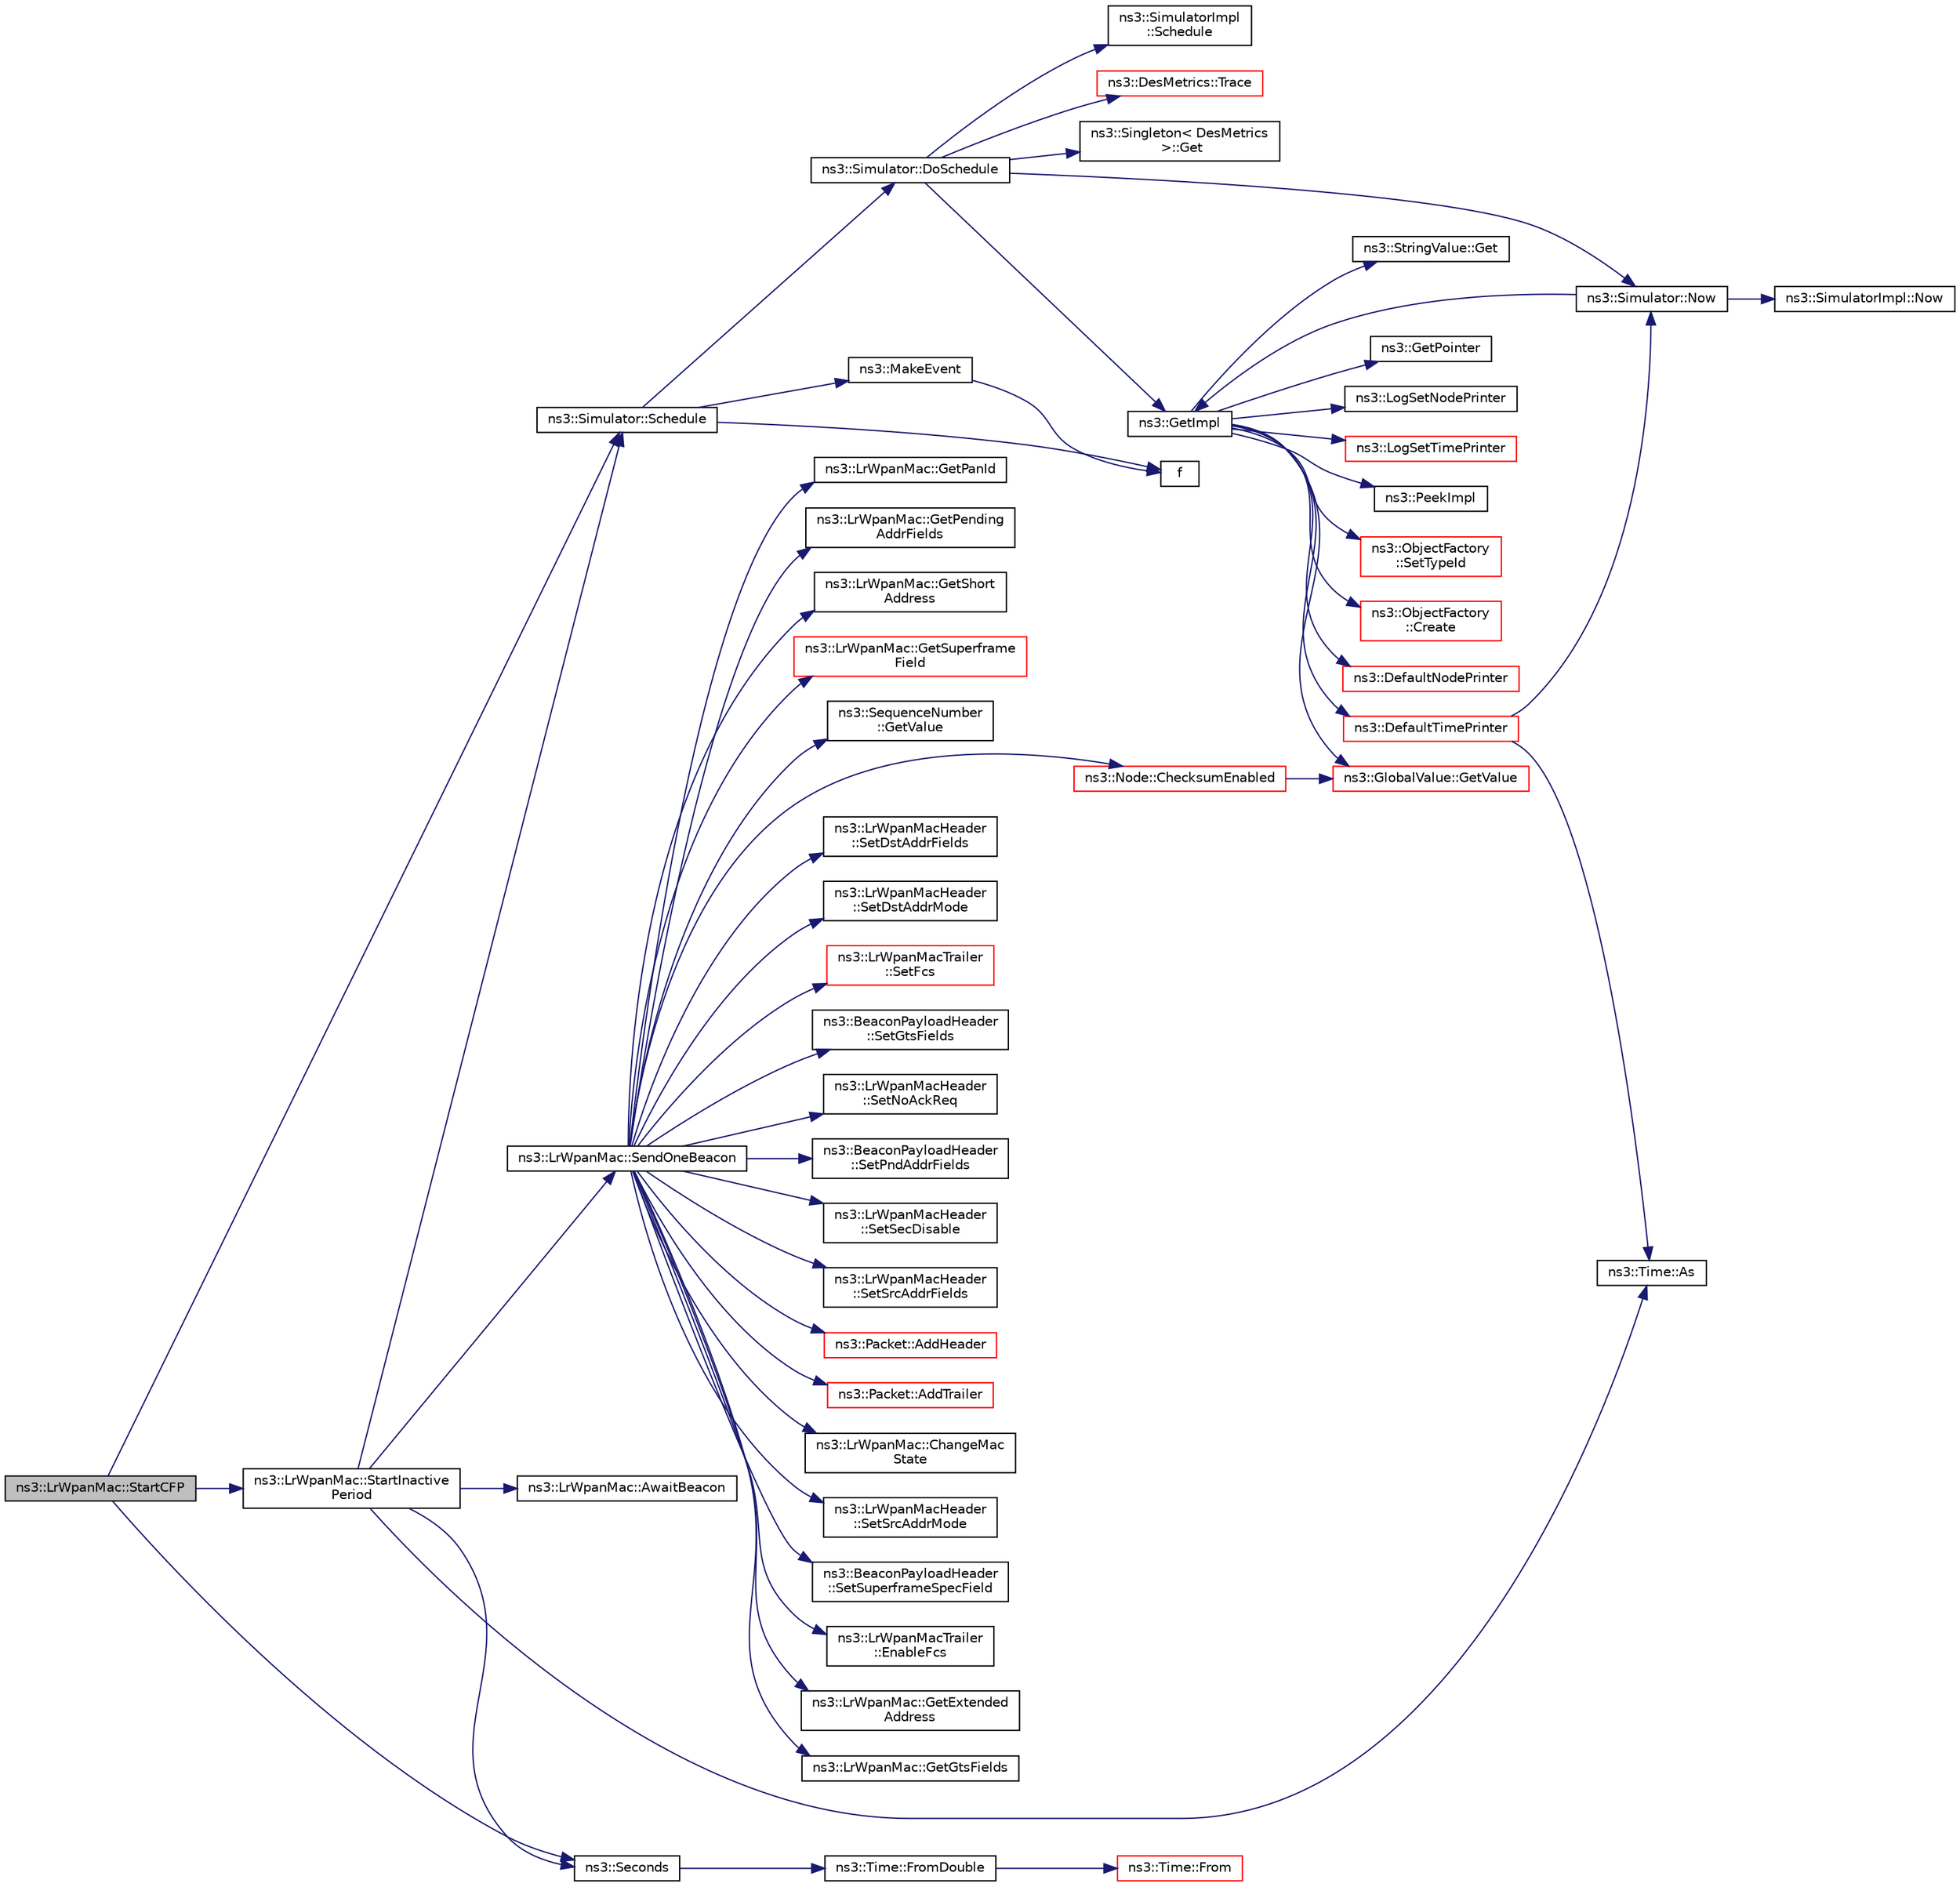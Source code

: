 digraph "ns3::LrWpanMac::StartCFP"
{
 // LATEX_PDF_SIZE
  edge [fontname="Helvetica",fontsize="10",labelfontname="Helvetica",labelfontsize="10"];
  node [fontname="Helvetica",fontsize="10",shape=record];
  rankdir="LR";
  Node1 [label="ns3::LrWpanMac::StartCFP",height=0.2,width=0.4,color="black", fillcolor="grey75", style="filled", fontcolor="black",tooltip="Called to begin the Contention Free Period (CFP) in a beacon-enabled mode."];
  Node1 -> Node2 [color="midnightblue",fontsize="10",style="solid",fontname="Helvetica"];
  Node2 [label="ns3::Simulator::Schedule",height=0.2,width=0.4,color="black", fillcolor="white", style="filled",URL="$classns3_1_1_simulator.html#a3da7d28335c8ac0e3e86781f766df241",tooltip="Schedule an event to expire after delay."];
  Node2 -> Node3 [color="midnightblue",fontsize="10",style="solid",fontname="Helvetica"];
  Node3 [label="ns3::Simulator::DoSchedule",height=0.2,width=0.4,color="black", fillcolor="white", style="filled",URL="$classns3_1_1_simulator.html#a47af23973938819bdc89cb2807e09ed5",tooltip="Implementation of the various Schedule methods."];
  Node3 -> Node4 [color="midnightblue",fontsize="10",style="solid",fontname="Helvetica"];
  Node4 [label="ns3::Singleton\< DesMetrics\l \>::Get",height=0.2,width=0.4,color="black", fillcolor="white", style="filled",URL="$classns3_1_1_singleton.html#a80a2cd3c25a27ea72add7a9f7a141ffa",tooltip="Get a pointer to the singleton instance."];
  Node3 -> Node5 [color="midnightblue",fontsize="10",style="solid",fontname="Helvetica"];
  Node5 [label="ns3::GetImpl",height=0.2,width=0.4,color="black", fillcolor="white", style="filled",URL="$group__simulator.html#ga42eb4eddad41528d4d99794a3dae3fd0",tooltip="Get the SimulatorImpl singleton."];
  Node5 -> Node6 [color="midnightblue",fontsize="10",style="solid",fontname="Helvetica"];
  Node6 [label="ns3::ObjectFactory\l::Create",height=0.2,width=0.4,color="red", fillcolor="white", style="filled",URL="$classns3_1_1_object_factory.html#a52eda277f4aaab54266134ba48102ad7",tooltip="Create an Object instance of the configured TypeId."];
  Node5 -> Node35 [color="midnightblue",fontsize="10",style="solid",fontname="Helvetica"];
  Node35 [label="ns3::DefaultNodePrinter",height=0.2,width=0.4,color="red", fillcolor="white", style="filled",URL="$group__logging.html#gac4c06cbbed12229d85991ced145f6be2",tooltip="Default node id printer implementation."];
  Node5 -> Node38 [color="midnightblue",fontsize="10",style="solid",fontname="Helvetica"];
  Node38 [label="ns3::DefaultTimePrinter",height=0.2,width=0.4,color="red", fillcolor="white", style="filled",URL="$namespacens3.html#ae01c3c7786b644dfb8a0bb8f1201b269",tooltip="Default Time printer."];
  Node38 -> Node39 [color="midnightblue",fontsize="10",style="solid",fontname="Helvetica"];
  Node39 [label="ns3::Time::As",height=0.2,width=0.4,color="black", fillcolor="white", style="filled",URL="$classns3_1_1_time.html#ad5198e31c2512226ca0e58b31fad7fd0",tooltip="Attach a unit to a Time, to facilitate output in a specific unit."];
  Node38 -> Node41 [color="midnightblue",fontsize="10",style="solid",fontname="Helvetica"];
  Node41 [label="ns3::Simulator::Now",height=0.2,width=0.4,color="black", fillcolor="white", style="filled",URL="$classns3_1_1_simulator.html#ac3178fa975b419f7875e7105be122800",tooltip="Return the current simulation virtual time."];
  Node41 -> Node5 [color="midnightblue",fontsize="10",style="solid",fontname="Helvetica"];
  Node41 -> Node42 [color="midnightblue",fontsize="10",style="solid",fontname="Helvetica"];
  Node42 [label="ns3::SimulatorImpl::Now",height=0.2,width=0.4,color="black", fillcolor="white", style="filled",URL="$classns3_1_1_simulator_impl.html#aa516c50060846adc6fd316e83ef0797c",tooltip="Return the current simulation virtual time."];
  Node5 -> Node43 [color="midnightblue",fontsize="10",style="solid",fontname="Helvetica"];
  Node43 [label="ns3::StringValue::Get",height=0.2,width=0.4,color="black", fillcolor="white", style="filled",URL="$classns3_1_1_string_value.html#a6f208c2778fe1c7882e5cb429b8326ae",tooltip=" "];
  Node5 -> Node44 [color="midnightblue",fontsize="10",style="solid",fontname="Helvetica"];
  Node44 [label="ns3::GetPointer",height=0.2,width=0.4,color="black", fillcolor="white", style="filled",URL="$namespacens3.html#ab4e173cdfd43d17c1a40d5348510a670",tooltip=" "];
  Node5 -> Node45 [color="midnightblue",fontsize="10",style="solid",fontname="Helvetica"];
  Node45 [label="ns3::GlobalValue::GetValue",height=0.2,width=0.4,color="red", fillcolor="white", style="filled",URL="$classns3_1_1_global_value.html#a48a99242193fb69609a17332733e8600",tooltip="Get the value."];
  Node5 -> Node47 [color="midnightblue",fontsize="10",style="solid",fontname="Helvetica"];
  Node47 [label="ns3::LogSetNodePrinter",height=0.2,width=0.4,color="black", fillcolor="white", style="filled",URL="$namespacens3.html#aebac73305345f2e2803fdeb102a7705e",tooltip="Set the LogNodePrinter function to be used to prepend log messages with the node id."];
  Node5 -> Node48 [color="midnightblue",fontsize="10",style="solid",fontname="Helvetica"];
  Node48 [label="ns3::LogSetTimePrinter",height=0.2,width=0.4,color="red", fillcolor="white", style="filled",URL="$namespacens3.html#a46cd76678f7da29799d1b41994e12ec1",tooltip="Set the TimePrinter function to be used to prepend log messages with the simulation time."];
  Node5 -> Node53 [color="midnightblue",fontsize="10",style="solid",fontname="Helvetica"];
  Node53 [label="ns3::PeekImpl",height=0.2,width=0.4,color="black", fillcolor="white", style="filled",URL="$group__simulator.html#ga233c5c38de117e4e4a5a9cd168694792",tooltip="Get the static SimulatorImpl instance."];
  Node5 -> Node54 [color="midnightblue",fontsize="10",style="solid",fontname="Helvetica"];
  Node54 [label="ns3::ObjectFactory\l::SetTypeId",height=0.2,width=0.4,color="red", fillcolor="white", style="filled",URL="$classns3_1_1_object_factory.html#a77dcd099064038a1eb7a6b8251229ec3",tooltip="Set the TypeId of the Objects to be created by this factory."];
  Node3 -> Node41 [color="midnightblue",fontsize="10",style="solid",fontname="Helvetica"];
  Node3 -> Node55 [color="midnightblue",fontsize="10",style="solid",fontname="Helvetica"];
  Node55 [label="ns3::SimulatorImpl\l::Schedule",height=0.2,width=0.4,color="black", fillcolor="white", style="filled",URL="$classns3_1_1_simulator_impl.html#a24eac97ca7dc0e64162e3596064cfb5c",tooltip="Schedule a future event execution (in the same context)."];
  Node3 -> Node56 [color="midnightblue",fontsize="10",style="solid",fontname="Helvetica"];
  Node56 [label="ns3::DesMetrics::Trace",height=0.2,width=0.4,color="red", fillcolor="white", style="filled",URL="$classns3_1_1_des_metrics.html#ab7c6c097412d0398affbc9f8d2643160",tooltip="Trace an event to self at the time it is scheduled."];
  Node2 -> Node63 [color="midnightblue",fontsize="10",style="solid",fontname="Helvetica"];
  Node63 [label="f",height=0.2,width=0.4,color="black", fillcolor="white", style="filled",URL="$80211b_8c.html#ae7ffc1a8f84fa47a0812b2f2b9627132",tooltip=" "];
  Node2 -> Node64 [color="midnightblue",fontsize="10",style="solid",fontname="Helvetica"];
  Node64 [label="ns3::MakeEvent",height=0.2,width=0.4,color="black", fillcolor="white", style="filled",URL="$group__makeeventfnptr.html#ga289a28a2497c18a9bd299e5e2014094b",tooltip="Make an EventImpl from a function pointer taking varying numbers of arguments."];
  Node64 -> Node63 [color="midnightblue",fontsize="10",style="solid",fontname="Helvetica"];
  Node1 -> Node65 [color="midnightblue",fontsize="10",style="solid",fontname="Helvetica"];
  Node65 [label="ns3::Seconds",height=0.2,width=0.4,color="black", fillcolor="white", style="filled",URL="$group__timecivil.html#ga33c34b816f8ff6628e33d5c8e9713b9e",tooltip="Construct a Time in the indicated unit."];
  Node65 -> Node66 [color="midnightblue",fontsize="10",style="solid",fontname="Helvetica"];
  Node66 [label="ns3::Time::FromDouble",height=0.2,width=0.4,color="black", fillcolor="white", style="filled",URL="$classns3_1_1_time.html#a60e845f4a74e62495b86356afe604cb4",tooltip="Create a Time equal to value in unit unit."];
  Node66 -> Node67 [color="midnightblue",fontsize="10",style="solid",fontname="Helvetica"];
  Node67 [label="ns3::Time::From",height=0.2,width=0.4,color="red", fillcolor="white", style="filled",URL="$classns3_1_1_time.html#a34e4acc13d0e08cc8cb9cd3b838b9baf",tooltip="Create a Time in the current unit."];
  Node1 -> Node71 [color="midnightblue",fontsize="10",style="solid",fontname="Helvetica"];
  Node71 [label="ns3::LrWpanMac::StartInactive\lPeriod",height=0.2,width=0.4,color="black", fillcolor="white", style="filled",URL="$classns3_1_1_lr_wpan_mac.html#a3fd053f59ce783b24414369e1077dff4",tooltip="Start the Inactive Period in a beacon-enabled mode."];
  Node71 -> Node39 [color="midnightblue",fontsize="10",style="solid",fontname="Helvetica"];
  Node71 -> Node72 [color="midnightblue",fontsize="10",style="solid",fontname="Helvetica"];
  Node72 [label="ns3::LrWpanMac::AwaitBeacon",height=0.2,width=0.4,color="black", fillcolor="white", style="filled",URL="$classns3_1_1_lr_wpan_mac.html#ad3a51c2b7bd9bee5b6289393fda7c28c",tooltip="Called after the end of an INCOMING superframe to start the moment a device waits for a new incoming ..."];
  Node71 -> Node2 [color="midnightblue",fontsize="10",style="solid",fontname="Helvetica"];
  Node71 -> Node65 [color="midnightblue",fontsize="10",style="solid",fontname="Helvetica"];
  Node71 -> Node73 [color="midnightblue",fontsize="10",style="solid",fontname="Helvetica"];
  Node73 [label="ns3::LrWpanMac::SendOneBeacon",height=0.2,width=0.4,color="black", fillcolor="white", style="filled",URL="$classns3_1_1_lr_wpan_mac.html#a1e33a2a8f1614f73cfa1ef2632a69bc3",tooltip="Called to send a single beacon frame."];
  Node73 -> Node74 [color="midnightblue",fontsize="10",style="solid",fontname="Helvetica"];
  Node74 [label="ns3::Packet::AddHeader",height=0.2,width=0.4,color="red", fillcolor="white", style="filled",URL="$classns3_1_1_packet.html#a465108c595a0bc592095cbcab1832ed8",tooltip="Add header to this packet."];
  Node73 -> Node113 [color="midnightblue",fontsize="10",style="solid",fontname="Helvetica"];
  Node113 [label="ns3::Packet::AddTrailer",height=0.2,width=0.4,color="red", fillcolor="white", style="filled",URL="$classns3_1_1_packet.html#ae26b490c30ae5bc98be5181ec6e06db8",tooltip="Add trailer to this packet."];
  Node73 -> Node124 [color="midnightblue",fontsize="10",style="solid",fontname="Helvetica"];
  Node124 [label="ns3::LrWpanMac::ChangeMac\lState",height=0.2,width=0.4,color="black", fillcolor="white", style="filled",URL="$classns3_1_1_lr_wpan_mac.html#a9218b72b6b4326ae606de4a74a82ab6d",tooltip="Change the current MAC state to the given new state."];
  Node73 -> Node125 [color="midnightblue",fontsize="10",style="solid",fontname="Helvetica"];
  Node125 [label="ns3::Node::ChecksumEnabled",height=0.2,width=0.4,color="red", fillcolor="white", style="filled",URL="$classns3_1_1_node.html#a0515bfe9a3aeb6605d657ba855699815",tooltip=" "];
  Node125 -> Node45 [color="midnightblue",fontsize="10",style="solid",fontname="Helvetica"];
  Node73 -> Node127 [color="midnightblue",fontsize="10",style="solid",fontname="Helvetica"];
  Node127 [label="ns3::LrWpanMacTrailer\l::EnableFcs",height=0.2,width=0.4,color="black", fillcolor="white", style="filled",URL="$classns3_1_1_lr_wpan_mac_trailer.html#ade854ac8fcf338673c01c205b693ecfc",tooltip="Enable or disable FCS calculation for this trailer."];
  Node73 -> Node128 [color="midnightblue",fontsize="10",style="solid",fontname="Helvetica"];
  Node128 [label="ns3::LrWpanMac::GetExtended\lAddress",height=0.2,width=0.4,color="black", fillcolor="white", style="filled",URL="$classns3_1_1_lr_wpan_mac.html#ab7e7a600235f6e3f9a809ef5d558e590",tooltip="Get the extended address of this MAC."];
  Node73 -> Node129 [color="midnightblue",fontsize="10",style="solid",fontname="Helvetica"];
  Node129 [label="ns3::LrWpanMac::GetGtsFields",height=0.2,width=0.4,color="black", fillcolor="white", style="filled",URL="$classns3_1_1_lr_wpan_mac.html#aa0250c8911bf2bf87dbd4563eb75880f",tooltip="Constructs the Guaranteed Time Slots (GTS) Fields from local information The GTS Fields are part of t..."];
  Node73 -> Node130 [color="midnightblue",fontsize="10",style="solid",fontname="Helvetica"];
  Node130 [label="ns3::LrWpanMac::GetPanId",height=0.2,width=0.4,color="black", fillcolor="white", style="filled",URL="$classns3_1_1_lr_wpan_mac.html#a3b5e9f1fe39ff8899f110818441b8823",tooltip="Get the PAN id used by this MAC."];
  Node73 -> Node131 [color="midnightblue",fontsize="10",style="solid",fontname="Helvetica"];
  Node131 [label="ns3::LrWpanMac::GetPending\lAddrFields",height=0.2,width=0.4,color="black", fillcolor="white", style="filled",URL="$classns3_1_1_lr_wpan_mac.html#afa8a5ed3eeb3f24c181b6857e6b34e2c",tooltip="Constructs Pending Address Fields from the local information, the Pending Address Fields are part of ..."];
  Node73 -> Node132 [color="midnightblue",fontsize="10",style="solid",fontname="Helvetica"];
  Node132 [label="ns3::LrWpanMac::GetShort\lAddress",height=0.2,width=0.4,color="black", fillcolor="white", style="filled",URL="$classns3_1_1_lr_wpan_mac.html#a095fa434b0cebab3255d48bbda7136a3",tooltip="Get the short address of this MAC."];
  Node73 -> Node133 [color="midnightblue",fontsize="10",style="solid",fontname="Helvetica"];
  Node133 [label="ns3::LrWpanMac::GetSuperframe\lField",height=0.2,width=0.4,color="red", fillcolor="white", style="filled",URL="$classns3_1_1_lr_wpan_mac.html#a7378562eda67a36b7ae932e539bda5e3",tooltip="Constructs a Superframe specification field from the local information, the superframe Specification ..."];
  Node73 -> Node139 [color="midnightblue",fontsize="10",style="solid",fontname="Helvetica"];
  Node139 [label="ns3::SequenceNumber\l::GetValue",height=0.2,width=0.4,color="black", fillcolor="white", style="filled",URL="$classns3_1_1_sequence_number.html#ac16a0b2c43ad7e157edb610e858b309f",tooltip="Extracts the numeric value of the sequence number."];
  Node73 -> Node140 [color="midnightblue",fontsize="10",style="solid",fontname="Helvetica"];
  Node140 [label="ns3::LrWpanMacHeader\l::SetDstAddrFields",height=0.2,width=0.4,color="black", fillcolor="white", style="filled",URL="$classns3_1_1_lr_wpan_mac_header.html#a7e24381d259bd877cf8f44fc10524272",tooltip="Set Destination address fields."];
  Node73 -> Node141 [color="midnightblue",fontsize="10",style="solid",fontname="Helvetica"];
  Node141 [label="ns3::LrWpanMacHeader\l::SetDstAddrMode",height=0.2,width=0.4,color="black", fillcolor="white", style="filled",URL="$classns3_1_1_lr_wpan_mac_header.html#a8513915d98840c7e2dae25c7f69b71ad",tooltip="Set the Destination address mode."];
  Node73 -> Node142 [color="midnightblue",fontsize="10",style="solid",fontname="Helvetica"];
  Node142 [label="ns3::LrWpanMacTrailer\l::SetFcs",height=0.2,width=0.4,color="red", fillcolor="white", style="filled",URL="$classns3_1_1_lr_wpan_mac_trailer.html#aac760c67e24c886640dd552fa5b92d4e",tooltip="Calculate and set the FCS value based on the given packet."];
  Node73 -> Node144 [color="midnightblue",fontsize="10",style="solid",fontname="Helvetica"];
  Node144 [label="ns3::BeaconPayloadHeader\l::SetGtsFields",height=0.2,width=0.4,color="black", fillcolor="white", style="filled",URL="$classns3_1_1_beacon_payload_header.html#aaa7ea8a2310e9c134eff076608670e3e",tooltip="Set the superframe Guaranteed Time Slot (GTS) fields to the beacon payload header."];
  Node73 -> Node145 [color="midnightblue",fontsize="10",style="solid",fontname="Helvetica"];
  Node145 [label="ns3::LrWpanMacHeader\l::SetNoAckReq",height=0.2,width=0.4,color="black", fillcolor="white", style="filled",URL="$classns3_1_1_lr_wpan_mac_header.html#a00a595a39fa838159d1b49732d5d5e13",tooltip="Set the Frame Control field \"Ack. Request\" bit to false."];
  Node73 -> Node146 [color="midnightblue",fontsize="10",style="solid",fontname="Helvetica"];
  Node146 [label="ns3::BeaconPayloadHeader\l::SetPndAddrFields",height=0.2,width=0.4,color="black", fillcolor="white", style="filled",URL="$classns3_1_1_beacon_payload_header.html#ac2541198c8c1b12014241b45b68a10de",tooltip="Set the superframe Pending Address fields to the beacon payload header."];
  Node73 -> Node147 [color="midnightblue",fontsize="10",style="solid",fontname="Helvetica"];
  Node147 [label="ns3::LrWpanMacHeader\l::SetSecDisable",height=0.2,width=0.4,color="black", fillcolor="white", style="filled",URL="$classns3_1_1_lr_wpan_mac_header.html#acc5e51156ce28e540d2def4ef0d108f4",tooltip="Set the Frame Control field \"Security Enabled\" bit to false."];
  Node73 -> Node148 [color="midnightblue",fontsize="10",style="solid",fontname="Helvetica"];
  Node148 [label="ns3::LrWpanMacHeader\l::SetSrcAddrFields",height=0.2,width=0.4,color="black", fillcolor="white", style="filled",URL="$classns3_1_1_lr_wpan_mac_header.html#a5539aecd5c677aabf7e8040596dcbbc4",tooltip="Set Source address fields."];
  Node73 -> Node149 [color="midnightblue",fontsize="10",style="solid",fontname="Helvetica"];
  Node149 [label="ns3::LrWpanMacHeader\l::SetSrcAddrMode",height=0.2,width=0.4,color="black", fillcolor="white", style="filled",URL="$classns3_1_1_lr_wpan_mac_header.html#a3e0400af0ee70cf00d6d1373d9b02bc9",tooltip="Set the Source address mode."];
  Node73 -> Node150 [color="midnightblue",fontsize="10",style="solid",fontname="Helvetica"];
  Node150 [label="ns3::BeaconPayloadHeader\l::SetSuperframeSpecField",height=0.2,width=0.4,color="black", fillcolor="white", style="filled",URL="$classns3_1_1_beacon_payload_header.html#a981076920805b1b8d97667677982ab75",tooltip="Set the superframe specification field to the beacon payload header."];
}
